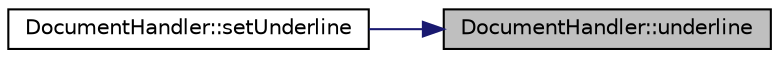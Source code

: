 digraph "DocumentHandler::underline"
{
 // INTERACTIVE_SVG=YES
 // LATEX_PDF_SIZE
  edge [fontname="Helvetica",fontsize="10",labelfontname="Helvetica",labelfontsize="10"];
  node [fontname="Helvetica",fontsize="10",shape=record];
  rankdir="RL";
  Node205 [label="DocumentHandler::underline",height=0.2,width=0.4,color="black", fillcolor="grey75", style="filled", fontcolor="black",tooltip=" "];
  Node205 -> Node206 [dir="back",color="midnightblue",fontsize="10",style="solid",fontname="Helvetica"];
  Node206 [label="DocumentHandler::setUnderline",height=0.2,width=0.4,color="black", fillcolor="white", style="filled",URL="$class_document_handler.html#a62ca6e009b2ae07dea283cc8bd1663c6",tooltip=" "];
}
